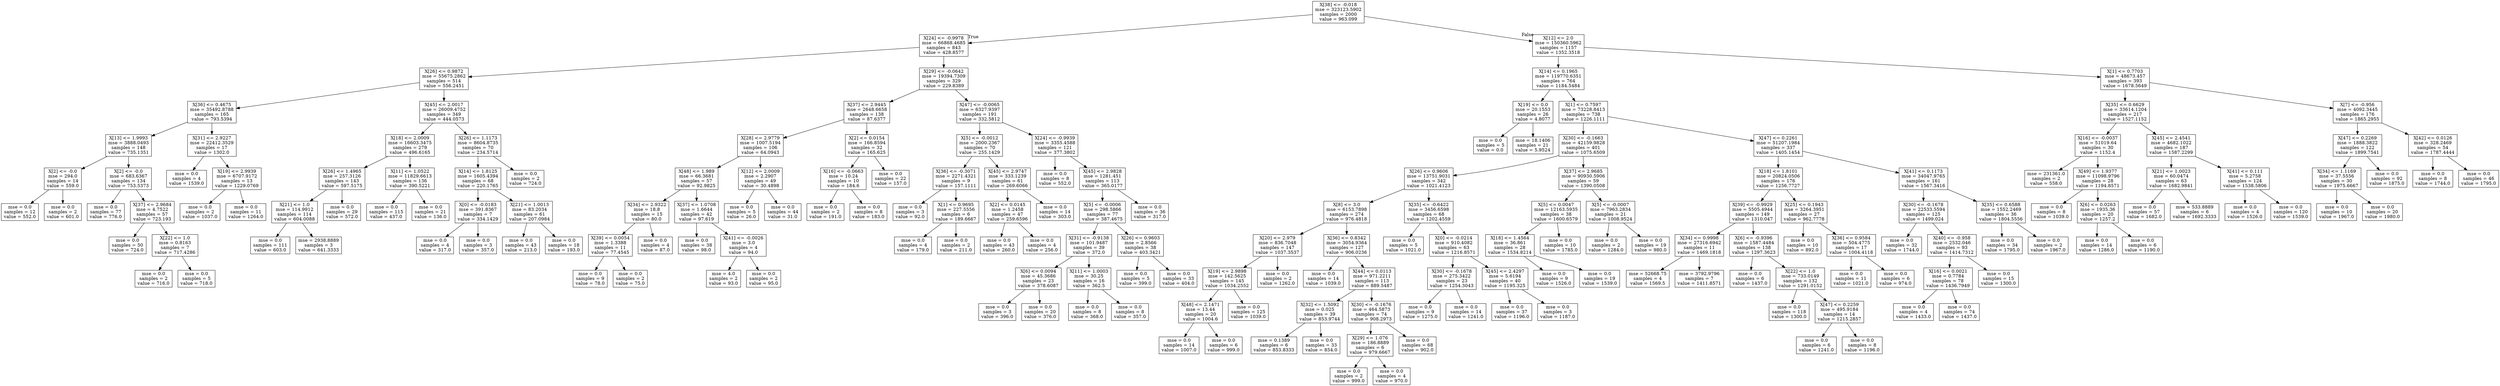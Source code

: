 digraph Tree {
node [shape=box] ;
0 [label="X[38] <= -0.018\nmse = 323123.5902\nsamples = 2000\nvalue = 963.099"] ;
1 [label="X[24] <= -0.9978\nmse = 66868.4685\nsamples = 843\nvalue = 428.8577"] ;
0 -> 1 [labeldistance=2.5, labelangle=45, headlabel="True"] ;
2 [label="X[26] <= 0.9872\nmse = 55675.2862\nsamples = 514\nvalue = 556.2451"] ;
1 -> 2 ;
3 [label="X[36] <= 0.4675\nmse = 35492.8788\nsamples = 165\nvalue = 793.5394"] ;
2 -> 3 ;
4 [label="X[13] <= 1.9993\nmse = 3888.0493\nsamples = 148\nvalue = 735.1351"] ;
3 -> 4 ;
5 [label="X[2] <= -0.0\nmse = 294.0\nsamples = 14\nvalue = 559.0"] ;
4 -> 5 ;
6 [label="mse = 0.0\nsamples = 12\nvalue = 552.0"] ;
5 -> 6 ;
7 [label="mse = 0.0\nsamples = 2\nvalue = 601.0"] ;
5 -> 7 ;
8 [label="X[2] <= -0.0\nmse = 683.6367\nsamples = 134\nvalue = 753.5373"] ;
4 -> 8 ;
9 [label="mse = 0.0\nsamples = 77\nvalue = 776.0"] ;
8 -> 9 ;
10 [label="X[37] <= 2.9684\nmse = 4.7522\nsamples = 57\nvalue = 723.193"] ;
8 -> 10 ;
11 [label="mse = 0.0\nsamples = 50\nvalue = 724.0"] ;
10 -> 11 ;
12 [label="X[22] <= 1.0\nmse = 0.8163\nsamples = 7\nvalue = 717.4286"] ;
10 -> 12 ;
13 [label="mse = 0.0\nsamples = 2\nvalue = 716.0"] ;
12 -> 13 ;
14 [label="mse = 0.0\nsamples = 5\nvalue = 718.0"] ;
12 -> 14 ;
15 [label="X[31] <= 2.9227\nmse = 22412.3529\nsamples = 17\nvalue = 1302.0"] ;
3 -> 15 ;
16 [label="mse = 0.0\nsamples = 4\nvalue = 1539.0"] ;
15 -> 16 ;
17 [label="X[19] <= 2.9939\nmse = 6707.9172\nsamples = 13\nvalue = 1229.0769"] ;
15 -> 17 ;
18 [label="mse = 0.0\nsamples = 2\nvalue = 1037.0"] ;
17 -> 18 ;
19 [label="mse = 0.0\nsamples = 11\nvalue = 1264.0"] ;
17 -> 19 ;
20 [label="X[45] <= 2.0017\nmse = 26009.4752\nsamples = 349\nvalue = 444.0573"] ;
2 -> 20 ;
21 [label="X[18] <= 2.0009\nmse = 16603.3475\nsamples = 279\nvalue = 496.6165"] ;
20 -> 21 ;
22 [label="X[26] <= 1.4965\nmse = 257.3126\nsamples = 143\nvalue = 597.5175"] ;
21 -> 22 ;
23 [label="X[21] <= 1.0\nmse = 114.9912\nsamples = 114\nvalue = 604.0088"] ;
22 -> 23 ;
24 [label="mse = 0.0\nsamples = 111\nvalue = 603.0"] ;
23 -> 24 ;
25 [label="mse = 2938.8889\nsamples = 3\nvalue = 641.3333"] ;
23 -> 25 ;
26 [label="mse = 0.0\nsamples = 29\nvalue = 572.0"] ;
22 -> 26 ;
27 [label="X[11] <= 1.0522\nmse = 11829.6613\nsamples = 136\nvalue = 390.5221"] ;
21 -> 27 ;
28 [label="mse = 0.0\nsamples = 115\nvalue = 437.0"] ;
27 -> 28 ;
29 [label="mse = 0.0\nsamples = 21\nvalue = 136.0"] ;
27 -> 29 ;
30 [label="X[26] <= 1.1173\nmse = 8604.8735\nsamples = 70\nvalue = 234.5714"] ;
20 -> 30 ;
31 [label="X[14] <= 1.8125\nmse = 1605.4394\nsamples = 68\nvalue = 220.1765"] ;
30 -> 31 ;
32 [label="X[0] <= -0.0183\nmse = 391.8367\nsamples = 7\nvalue = 334.1429"] ;
31 -> 32 ;
33 [label="mse = 0.0\nsamples = 4\nvalue = 317.0"] ;
32 -> 33 ;
34 [label="mse = 0.0\nsamples = 3\nvalue = 357.0"] ;
32 -> 34 ;
35 [label="X[21] <= 1.0013\nmse = 83.2034\nsamples = 61\nvalue = 207.0984"] ;
31 -> 35 ;
36 [label="mse = 0.0\nsamples = 43\nvalue = 213.0"] ;
35 -> 36 ;
37 [label="mse = 0.0\nsamples = 18\nvalue = 193.0"] ;
35 -> 37 ;
38 [label="mse = 0.0\nsamples = 2\nvalue = 724.0"] ;
30 -> 38 ;
39 [label="X[29] <= -0.0642\nmse = 19394.7309\nsamples = 329\nvalue = 229.8389"] ;
1 -> 39 ;
40 [label="X[37] <= 2.9445\nmse = 2648.6658\nsamples = 138\nvalue = 87.6377"] ;
39 -> 40 ;
41 [label="X[28] <= 2.9779\nmse = 1007.5194\nsamples = 106\nvalue = 64.0943"] ;
40 -> 41 ;
42 [label="X[48] <= 1.989\nmse = 66.3681\nsamples = 57\nvalue = 92.9825"] ;
41 -> 42 ;
43 [label="X[34] <= 2.9322\nmse = 18.8\nsamples = 15\nvalue = 80.0"] ;
42 -> 43 ;
44 [label="X[39] <= 0.0054\nmse = 1.3388\nsamples = 11\nvalue = 77.4545"] ;
43 -> 44 ;
45 [label="mse = 0.0\nsamples = 9\nvalue = 78.0"] ;
44 -> 45 ;
46 [label="mse = 0.0\nsamples = 2\nvalue = 75.0"] ;
44 -> 46 ;
47 [label="mse = 0.0\nsamples = 4\nvalue = 87.0"] ;
43 -> 47 ;
48 [label="X[37] <= 1.0708\nmse = 1.6644\nsamples = 42\nvalue = 97.619"] ;
42 -> 48 ;
49 [label="mse = 0.0\nsamples = 38\nvalue = 98.0"] ;
48 -> 49 ;
50 [label="X[41] <= -0.0026\nmse = 3.0\nsamples = 4\nvalue = 94.0"] ;
48 -> 50 ;
51 [label="mse = 4.0\nsamples = 2\nvalue = 93.0"] ;
50 -> 51 ;
52 [label="mse = 0.0\nsamples = 2\nvalue = 95.0"] ;
50 -> 52 ;
53 [label="X[12] <= 2.0009\nmse = 2.2907\nsamples = 49\nvalue = 30.4898"] ;
41 -> 53 ;
54 [label="mse = 0.0\nsamples = 5\nvalue = 26.0"] ;
53 -> 54 ;
55 [label="mse = 0.0\nsamples = 44\nvalue = 31.0"] ;
53 -> 55 ;
56 [label="X[2] <= 0.0154\nmse = 166.8594\nsamples = 32\nvalue = 165.625"] ;
40 -> 56 ;
57 [label="X[16] <= -0.0663\nmse = 10.24\nsamples = 10\nvalue = 184.6"] ;
56 -> 57 ;
58 [label="mse = 0.0\nsamples = 2\nvalue = 191.0"] ;
57 -> 58 ;
59 [label="mse = 0.0\nsamples = 8\nvalue = 183.0"] ;
57 -> 59 ;
60 [label="mse = 0.0\nsamples = 22\nvalue = 157.0"] ;
56 -> 60 ;
61 [label="X[47] <= -0.0065\nmse = 6327.9397\nsamples = 191\nvalue = 332.5812"] ;
39 -> 61 ;
62 [label="X[5] <= -0.0012\nmse = 2000.2367\nsamples = 70\nvalue = 255.1429"] ;
61 -> 62 ;
63 [label="X[36] <= -0.3071\nmse = 2271.4321\nsamples = 9\nvalue = 157.1111"] ;
62 -> 63 ;
64 [label="mse = 0.0\nsamples = 3\nvalue = 92.0"] ;
63 -> 64 ;
65 [label="X[1] <= 0.9695\nmse = 227.5556\nsamples = 6\nvalue = 189.6667"] ;
63 -> 65 ;
66 [label="mse = 0.0\nsamples = 4\nvalue = 179.0"] ;
65 -> 66 ;
67 [label="mse = 0.0\nsamples = 2\nvalue = 211.0"] ;
65 -> 67 ;
68 [label="X[45] <= 2.9747\nmse = 333.1239\nsamples = 61\nvalue = 269.6066"] ;
62 -> 68 ;
69 [label="X[2] <= 0.0145\nmse = 1.2458\nsamples = 47\nvalue = 259.6596"] ;
68 -> 69 ;
70 [label="mse = 0.0\nsamples = 43\nvalue = 260.0"] ;
69 -> 70 ;
71 [label="mse = 0.0\nsamples = 4\nvalue = 256.0"] ;
69 -> 71 ;
72 [label="mse = 0.0\nsamples = 14\nvalue = 303.0"] ;
68 -> 72 ;
73 [label="X[24] <= -0.9939\nmse = 3355.4588\nsamples = 121\nvalue = 377.3802"] ;
61 -> 73 ;
74 [label="mse = 0.0\nsamples = 8\nvalue = 552.0"] ;
73 -> 74 ;
75 [label="X[45] <= 2.9828\nmse = 1281.451\nsamples = 113\nvalue = 365.0177"] ;
73 -> 75 ;
76 [label="X[5] <= -0.0006\nmse = 298.5866\nsamples = 77\nvalue = 387.4675"] ;
75 -> 76 ;
77 [label="X[31] <= -0.9138\nmse = 101.9487\nsamples = 39\nvalue = 372.0"] ;
76 -> 77 ;
78 [label="X[6] <= 0.0094\nmse = 45.3686\nsamples = 23\nvalue = 378.6087"] ;
77 -> 78 ;
79 [label="mse = 0.0\nsamples = 3\nvalue = 396.0"] ;
78 -> 79 ;
80 [label="mse = 0.0\nsamples = 20\nvalue = 376.0"] ;
78 -> 80 ;
81 [label="X[11] <= 1.0003\nmse = 30.25\nsamples = 16\nvalue = 362.5"] ;
77 -> 81 ;
82 [label="mse = 0.0\nsamples = 8\nvalue = 368.0"] ;
81 -> 82 ;
83 [label="mse = 0.0\nsamples = 8\nvalue = 357.0"] ;
81 -> 83 ;
84 [label="X[26] <= 0.9603\nmse = 2.8566\nsamples = 38\nvalue = 403.3421"] ;
76 -> 84 ;
85 [label="mse = 0.0\nsamples = 5\nvalue = 399.0"] ;
84 -> 85 ;
86 [label="mse = 0.0\nsamples = 33\nvalue = 404.0"] ;
84 -> 86 ;
87 [label="mse = 0.0\nsamples = 36\nvalue = 317.0"] ;
75 -> 87 ;
88 [label="X[12] <= 2.0\nmse = 150360.5962\nsamples = 1157\nvalue = 1352.3518"] ;
0 -> 88 [labeldistance=2.5, labelangle=-45, headlabel="False"] ;
89 [label="X[14] <= 0.1965\nmse = 119770.6351\nsamples = 764\nvalue = 1184.5484"] ;
88 -> 89 ;
90 [label="X[19] <= 0.0\nmse = 20.1553\nsamples = 26\nvalue = 4.8077"] ;
89 -> 90 ;
91 [label="mse = 0.0\nsamples = 5\nvalue = 0.0"] ;
90 -> 91 ;
92 [label="mse = 18.1406\nsamples = 21\nvalue = 5.9524"] ;
90 -> 92 ;
93 [label="X[1] <= 0.7597\nmse = 73228.8413\nsamples = 738\nvalue = 1226.1111"] ;
89 -> 93 ;
94 [label="X[30] <= -0.1663\nmse = 42159.9828\nsamples = 401\nvalue = 1075.6509"] ;
93 -> 94 ;
95 [label="X[26] <= 0.9606\nmse = 13751.9031\nsamples = 342\nvalue = 1021.4123"] ;
94 -> 95 ;
96 [label="X[8] <= 3.0\nmse = 6153.7898\nsamples = 274\nvalue = 976.4818"] ;
95 -> 96 ;
97 [label="X[20] <= 2.979\nmse = 836.7048\nsamples = 147\nvalue = 1037.3537"] ;
96 -> 97 ;
98 [label="X[19] <= 2.9898\nmse = 142.5625\nsamples = 145\nvalue = 1034.2552"] ;
97 -> 98 ;
99 [label="X[48] <= 2.1471\nmse = 13.44\nsamples = 20\nvalue = 1004.6"] ;
98 -> 99 ;
100 [label="mse = 0.0\nsamples = 14\nvalue = 1007.0"] ;
99 -> 100 ;
101 [label="mse = 0.0\nsamples = 6\nvalue = 999.0"] ;
99 -> 101 ;
102 [label="mse = 0.0\nsamples = 125\nvalue = 1039.0"] ;
98 -> 102 ;
103 [label="mse = 0.0\nsamples = 2\nvalue = 1262.0"] ;
97 -> 103 ;
104 [label="X[36] <= 0.8342\nmse = 3054.9364\nsamples = 127\nvalue = 906.0236"] ;
96 -> 104 ;
105 [label="mse = 0.0\nsamples = 14\nvalue = 1039.0"] ;
104 -> 105 ;
106 [label="X[44] <= 0.0113\nmse = 971.2211\nsamples = 113\nvalue = 889.5487"] ;
104 -> 106 ;
107 [label="X[32] <= 1.5092\nmse = 0.025\nsamples = 39\nvalue = 853.9744"] ;
106 -> 107 ;
108 [label="mse = 0.1389\nsamples = 6\nvalue = 853.8333"] ;
107 -> 108 ;
109 [label="mse = 0.0\nsamples = 33\nvalue = 854.0"] ;
107 -> 109 ;
110 [label="X[30] <= -0.1676\nmse = 464.5873\nsamples = 74\nvalue = 908.2973"] ;
106 -> 110 ;
111 [label="X[29] <= 1.076\nmse = 186.8889\nsamples = 6\nvalue = 979.6667"] ;
110 -> 111 ;
112 [label="mse = 0.0\nsamples = 2\nvalue = 999.0"] ;
111 -> 112 ;
113 [label="mse = 0.0\nsamples = 4\nvalue = 970.0"] ;
111 -> 113 ;
114 [label="mse = 0.0\nsamples = 68\nvalue = 902.0"] ;
110 -> 114 ;
115 [label="X[35] <= -0.6422\nmse = 3456.6598\nsamples = 68\nvalue = 1202.4559"] ;
95 -> 115 ;
116 [label="mse = 0.0\nsamples = 5\nvalue = 1021.0"] ;
115 -> 116 ;
117 [label="X[0] <= -0.0214\nmse = 910.4082\nsamples = 63\nvalue = 1216.8571"] ;
115 -> 117 ;
118 [label="X[30] <= -0.1678\nmse = 275.3422\nsamples = 23\nvalue = 1254.3043"] ;
117 -> 118 ;
119 [label="mse = 0.0\nsamples = 9\nvalue = 1275.0"] ;
118 -> 119 ;
120 [label="mse = 0.0\nsamples = 14\nvalue = 1241.0"] ;
118 -> 120 ;
121 [label="X[45] <= 2.4297\nmse = 5.6194\nsamples = 40\nvalue = 1195.325"] ;
117 -> 121 ;
122 [label="mse = 0.0\nsamples = 37\nvalue = 1196.0"] ;
121 -> 122 ;
123 [label="mse = 0.0\nsamples = 3\nvalue = 1187.0"] ;
121 -> 123 ;
124 [label="X[37] <= 2.9685\nmse = 90930.5906\nsamples = 59\nvalue = 1390.0508"] ;
94 -> 124 ;
125 [label="X[5] <= 0.0047\nmse = 12163.5935\nsamples = 38\nvalue = 1600.6579"] ;
124 -> 125 ;
126 [label="X[18] <= 1.4564\nmse = 36.861\nsamples = 28\nvalue = 1534.8214"] ;
125 -> 126 ;
127 [label="mse = 0.0\nsamples = 9\nvalue = 1526.0"] ;
126 -> 127 ;
128 [label="mse = 0.0\nsamples = 19\nvalue = 1539.0"] ;
126 -> 128 ;
129 [label="mse = 0.0\nsamples = 10\nvalue = 1785.0"] ;
125 -> 129 ;
130 [label="X[5] <= -0.0007\nmse = 7963.2834\nsamples = 21\nvalue = 1008.9524"] ;
124 -> 130 ;
131 [label="mse = 0.0\nsamples = 2\nvalue = 1284.0"] ;
130 -> 131 ;
132 [label="mse = 0.0\nsamples = 19\nvalue = 980.0"] ;
130 -> 132 ;
133 [label="X[47] <= 0.2261\nmse = 51207.1984\nsamples = 337\nvalue = 1405.1454"] ;
93 -> 133 ;
134 [label="X[18] <= 1.8101\nmse = 20824.0506\nsamples = 176\nvalue = 1256.7727"] ;
133 -> 134 ;
135 [label="X[39] <= -0.9929\nmse = 5505.4944\nsamples = 149\nvalue = 1310.047"] ;
134 -> 135 ;
136 [label="X[34] <= 0.9998\nmse = 27316.6942\nsamples = 11\nvalue = 1469.1818"] ;
135 -> 136 ;
137 [label="mse = 52668.75\nsamples = 4\nvalue = 1569.5"] ;
136 -> 137 ;
138 [label="mse = 3792.9796\nsamples = 7\nvalue = 1411.8571"] ;
136 -> 138 ;
139 [label="X[6] <= -0.9396\nmse = 1587.4484\nsamples = 138\nvalue = 1297.3623"] ;
135 -> 139 ;
140 [label="mse = 0.0\nsamples = 6\nvalue = 1437.0"] ;
139 -> 140 ;
141 [label="X[22] <= 1.0\nmse = 733.0149\nsamples = 132\nvalue = 1291.0152"] ;
139 -> 141 ;
142 [label="mse = 0.0\nsamples = 118\nvalue = 1300.0"] ;
141 -> 142 ;
143 [label="X[47] <= 0.2259\nmse = 495.9184\nsamples = 14\nvalue = 1215.2857"] ;
141 -> 143 ;
144 [label="mse = 0.0\nsamples = 6\nvalue = 1241.0"] ;
143 -> 144 ;
145 [label="mse = 0.0\nsamples = 8\nvalue = 1196.0"] ;
143 -> 145 ;
146 [label="X[25] <= 0.1943\nmse = 3264.3951\nsamples = 27\nvalue = 962.7778"] ;
134 -> 146 ;
147 [label="mse = 0.0\nsamples = 10\nvalue = 892.0"] ;
146 -> 147 ;
148 [label="X[36] <= 0.9584\nmse = 504.4775\nsamples = 17\nvalue = 1004.4118"] ;
146 -> 148 ;
149 [label="mse = 0.0\nsamples = 11\nvalue = 1021.0"] ;
148 -> 149 ;
150 [label="mse = 0.0\nsamples = 6\nvalue = 974.0"] ;
148 -> 150 ;
151 [label="X[41] <= 0.1173\nmse = 34047.9765\nsamples = 161\nvalue = 1567.3416"] ;
133 -> 151 ;
152 [label="X[30] <= -0.1678\nmse = 22533.5594\nsamples = 125\nvalue = 1499.024"] ;
151 -> 152 ;
153 [label="mse = 0.0\nsamples = 32\nvalue = 1744.0"] ;
152 -> 153 ;
154 [label="X[40] <= -0.958\nmse = 2532.046\nsamples = 93\nvalue = 1414.7312"] ;
152 -> 154 ;
155 [label="X[16] <= 0.0021\nmse = 0.7784\nsamples = 78\nvalue = 1436.7949"] ;
154 -> 155 ;
156 [label="mse = 0.0\nsamples = 4\nvalue = 1433.0"] ;
155 -> 156 ;
157 [label="mse = 0.0\nsamples = 74\nvalue = 1437.0"] ;
155 -> 157 ;
158 [label="mse = 0.0\nsamples = 15\nvalue = 1300.0"] ;
154 -> 158 ;
159 [label="X[35] <= 0.6588\nmse = 1552.2469\nsamples = 36\nvalue = 1804.5556"] ;
151 -> 159 ;
160 [label="mse = 0.0\nsamples = 34\nvalue = 1795.0"] ;
159 -> 160 ;
161 [label="mse = 0.0\nsamples = 2\nvalue = 1967.0"] ;
159 -> 161 ;
162 [label="X[1] <= 0.7703\nmse = 48673.457\nsamples = 393\nvalue = 1678.5649"] ;
88 -> 162 ;
163 [label="X[35] <= 0.6629\nmse = 33614.1204\nsamples = 217\nvalue = 1527.1152"] ;
162 -> 163 ;
164 [label="X[16] <= -0.0037\nmse = 51019.64\nsamples = 30\nvalue = 1152.4"] ;
163 -> 164 ;
165 [label="mse = 231361.0\nsamples = 2\nvalue = 558.0"] ;
164 -> 165 ;
166 [label="X[49] <= 1.9377\nmse = 11098.9796\nsamples = 28\nvalue = 1194.8571"] ;
164 -> 166 ;
167 [label="mse = 0.0\nsamples = 8\nvalue = 1039.0"] ;
166 -> 167 ;
168 [label="X[6] <= 0.0263\nmse = 1935.36\nsamples = 20\nvalue = 1257.2"] ;
166 -> 168 ;
169 [label="mse = 0.0\nsamples = 14\nvalue = 1286.0"] ;
168 -> 169 ;
170 [label="mse = 0.0\nsamples = 6\nvalue = 1190.0"] ;
168 -> 170 ;
171 [label="X[45] <= 2.4541\nmse = 4682.1022\nsamples = 187\nvalue = 1587.2299"] ;
163 -> 171 ;
172 [label="X[21] <= 1.0023\nmse = 60.0474\nsamples = 63\nvalue = 1682.9841"] ;
171 -> 172 ;
173 [label="mse = 0.0\nsamples = 57\nvalue = 1682.0"] ;
172 -> 173 ;
174 [label="mse = 533.8889\nsamples = 6\nvalue = 1692.3333"] ;
172 -> 174 ;
175 [label="X[41] <= 0.111\nmse = 5.2758\nsamples = 124\nvalue = 1538.5806"] ;
171 -> 175 ;
176 [label="mse = 0.0\nsamples = 4\nvalue = 1526.0"] ;
175 -> 176 ;
177 [label="mse = 0.0\nsamples = 120\nvalue = 1539.0"] ;
175 -> 177 ;
178 [label="X[7] <= -0.956\nmse = 4092.3445\nsamples = 176\nvalue = 1865.2955"] ;
162 -> 178 ;
179 [label="X[47] <= 0.2269\nmse = 1888.3822\nsamples = 122\nvalue = 1899.7541"] ;
178 -> 179 ;
180 [label="X[34] <= 1.1169\nmse = 37.5556\nsamples = 30\nvalue = 1975.6667"] ;
179 -> 180 ;
181 [label="mse = 0.0\nsamples = 10\nvalue = 1967.0"] ;
180 -> 181 ;
182 [label="mse = 0.0\nsamples = 20\nvalue = 1980.0"] ;
180 -> 182 ;
183 [label="mse = 0.0\nsamples = 92\nvalue = 1875.0"] ;
179 -> 183 ;
184 [label="X[42] <= 0.0126\nmse = 328.2469\nsamples = 54\nvalue = 1787.4444"] ;
178 -> 184 ;
185 [label="mse = 0.0\nsamples = 8\nvalue = 1744.0"] ;
184 -> 185 ;
186 [label="mse = 0.0\nsamples = 46\nvalue = 1795.0"] ;
184 -> 186 ;
}